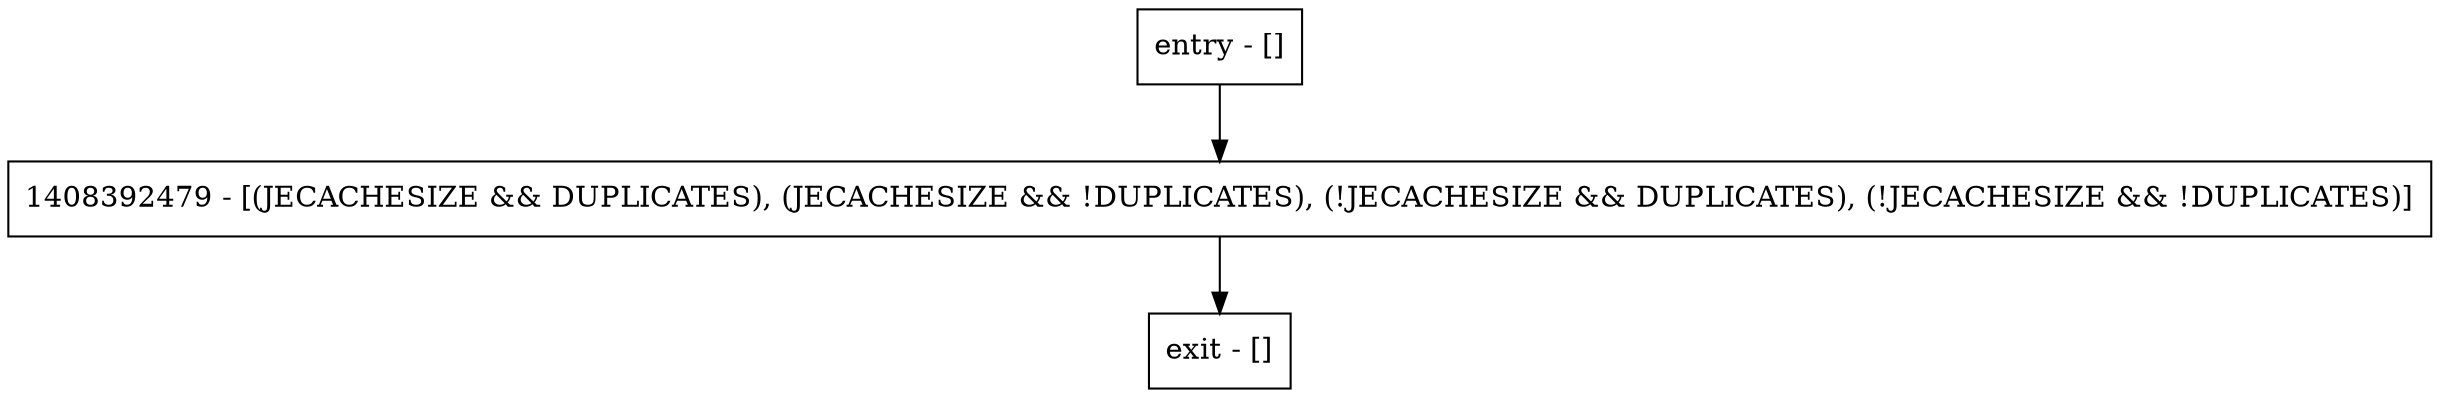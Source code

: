 digraph setSortedDuplicates {
node [shape=record];
entry [label="entry - []"];
exit [label="exit - []"];
1408392479 [label="1408392479 - [(JECACHESIZE && DUPLICATES), (JECACHESIZE && !DUPLICATES), (!JECACHESIZE && DUPLICATES), (!JECACHESIZE && !DUPLICATES)]"];
entry;
exit;
entry -> 1408392479;
1408392479 -> exit;
}
